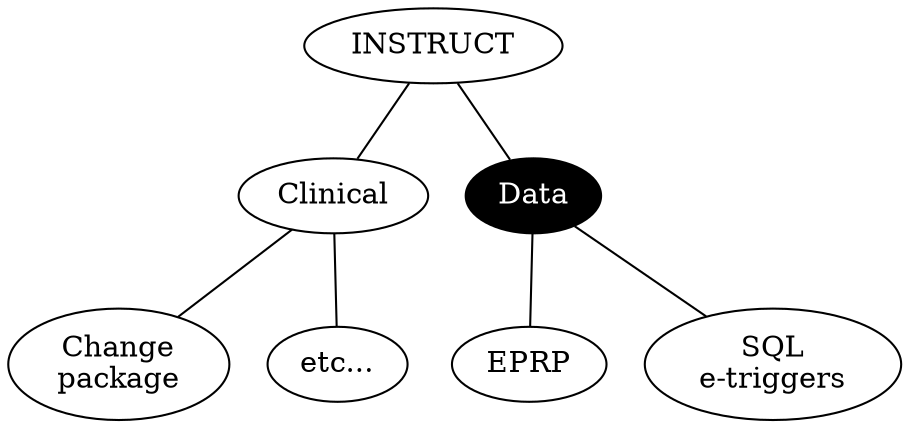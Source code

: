 graph {

INSTRUCT -- Clinical
INSTRUCT -- Data
Data[label="Data", style=filled, color=black, fontcolor=white]
Data -- EPRP
SQL[label="SQL\ne-triggers"]
Data -- SQL
cp[label="Change\npackage"]
etc[label="etc..."]
Clinical -- cp
Clinical -- etc
}